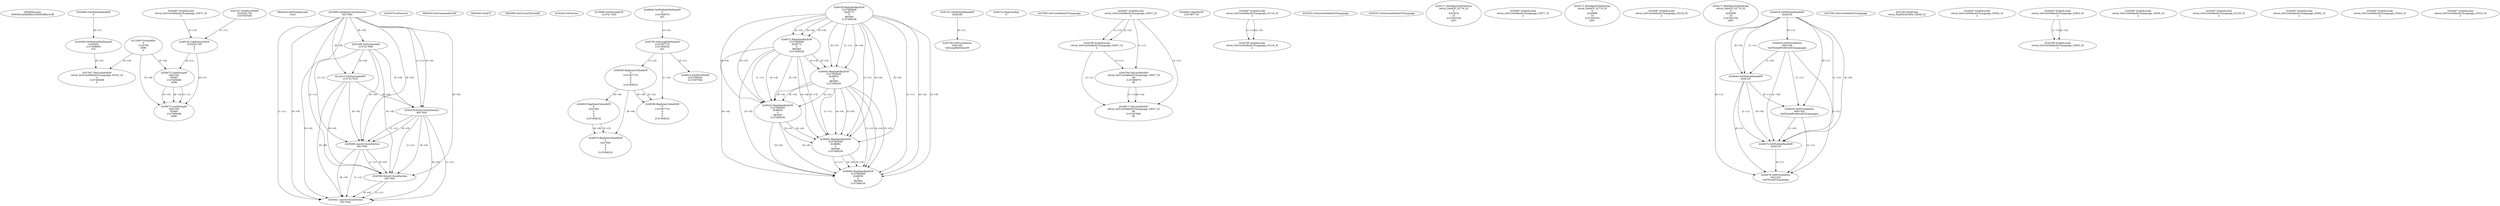 // Global SCDG with merge call
digraph {
	0 [label="6850628.main
0006381a05e9f0dc2336454f0bc41fff"]
	1 [label="4254480.GetModuleHandleW
0"]
	2 [label="6844434.SetThreadLocale
1024"]
	3 [label="4243965.InitializeCriticalSection
6917004"]
	4 [label="4243979.GetVersion
"]
	5 [label="4250188.GetSystemInfo
2147417660"]
	3 -> 5 [label="(0-->0)"]
	6 [label="6844540.GetCommandLineW
"]
	7 [label="4214413.GetStartupInfoW
2147417624"]
	3 -> 7 [label="(0-->0)"]
	5 -> 7 [label="(0-->0)"]
	8 [label="6844560.GetACP
"]
	9 [label="6844580.GetCurrentThreadId
"]
	10 [label="4250204.GetVersion
"]
	11 [label="4276690.GetVersionExW
2147417420"]
	12 [label="4243306.GetModuleFileNameW
4194304
2147408904
522"]
	1 -> 12 [label="(0-->1)"]
	13 [label="4248064.GetModuleFileNameW
0
2147408370
261"]
	14 [label="4215383.VirtualAlloc
0
1310704
4096
4"]
	15 [label="4246338.RegOpenKeyExW
2147483649
4246772
0
983065
2147408236"]
	16 [label="4246372.RegOpenKeyExW
2147483650
4246772
0
983065
2147408236"]
	15 -> 16 [label="(2-->2)"]
	15 -> 16 [label="(4-->4)"]
	15 -> 16 [label="(5-->5)"]
	17 [label="4246402.RegOpenKeyExW
2147483649
4246832
0
983065
2147408236"]
	15 -> 17 [label="(1-->1)"]
	15 -> 17 [label="(4-->4)"]
	16 -> 17 [label="(4-->4)"]
	15 -> 17 [label="(5-->5)"]
	16 -> 17 [label="(5-->5)"]
	18 [label="4245741.GetModuleHandleW
4246160"]
	19 [label="4245758.GetProcAddress
9441320
GetLongPathNameW"]
	18 -> 19 [label="(0-->1)"]
	20 [label="4245785.GetLongPathNameW
2147407710
2147406542
261"]
	13 -> 20 [label="(3-->3)"]
	21 [label="4246556.RegQueryValueExW
0
2147407710
0
0
0
2147408232"]
	20 -> 21 [label="(1-->2)"]
	22 [label="4246599.RegQueryValueExW
0
2147407710
0
0
0
2147408232"]
	20 -> 22 [label="(1-->2)"]
	21 -> 22 [label="(2-->2)"]
	21 -> 22 [label="(6-->6)"]
	23 [label="4246722.RegCloseKey
0"]
	24 [label="4247883.GetUserDefaultUILanguage
"]
	25 [label="4245418.EnterCriticalSection
6917004"]
	3 -> 25 [label="(1-->1)"]
	3 -> 25 [label="(0-->0)"]
	5 -> 25 [label="(0-->0)"]
	7 -> 25 [label="(0-->0)"]
	26 [label="4245469.LeaveCriticalSection
6917004"]
	3 -> 26 [label="(1-->1)"]
	25 -> 26 [label="(1-->1)"]
	3 -> 26 [label="(0-->0)"]
	5 -> 26 [label="(0-->0)"]
	7 -> 26 [label="(0-->0)"]
	25 -> 26 [label="(0-->0)"]
	27 [label="4245487.IsValidLocale
retval_GetUserDefaultUILanguage_33637_32
2"]
	28 [label="4245683.CharNextW
2147407716"]
	29 [label="4246635.RegQueryValueExW
0
4247000
0
0
0
2147408232"]
	21 -> 29 [label="(6-->6)"]
	30 [label="4246676.RegQueryValueExW
0
4247000
0
0
0
2147408232"]
	29 -> 30 [label="(2-->2)"]
	21 -> 30 [label="(6-->6)"]
	29 -> 30 [label="(6-->6)"]
	31 [label="4245487.IsValidLocale
retval_GetUserDefaultUILanguage_33118_32
2"]
	32 [label="4244766.IsValidLocale
retval_GetUserDefaultUILanguage_33118_32
2"]
	31 -> 32 [label="(1-->1)"]
	31 -> 32 [label="(2-->2)"]
	33 [label="4245525.GetSystemDefaultUILanguage
"]
	34 [label="4245552.GetSystemDefaultUILanguage
"]
	35 [label="4250171.MultiByteToWideChar
retval_GetACP_32774_32
0
4243616
14
2147403704
2047"]
	36 [label="4245487.IsValidLocale
retval_GetUserDefaultUILanguage_32877_32
2"]
	37 [label="4250171.MultiByteToWideChar
retval_GetACP_32774_32
0
4243896
10
2147403704
2047"]
	38 [label="4244766.IsValidLocale
retval_GetUserDefaultUILanguage_33637_32
2"]
	27 -> 38 [label="(1-->1)"]
	27 -> 38 [label="(2-->2)"]
	39 [label="4244794.GetLocaleInfoW
retval_GetUserDefaultUILanguage_33637_32
89
2147408070
85"]
	27 -> 39 [label="(1-->1)"]
	38 -> 39 [label="(1-->1)"]
	40 [label="4244811.GetLocaleInfoW
retval_GetUserDefaultUILanguage_33637_32
90
2147407900
85"]
	27 -> 40 [label="(1-->1)"]
	38 -> 40 [label="(1-->1)"]
	39 -> 40 [label="(1-->1)"]
	39 -> 40 [label="(4-->4)"]
	41 [label="4245487.IsValidLocale
retval_GetUserDefaultUILanguage_33218_32
2"]
	42 [label="4250171.MultiByteToWideChar
retval_GetACP_32774_32
0
4243696
16
2147403704
2047"]
	43 [label="4244018.GetModuleHandleW
4244120"]
	44 [label="4244024.GetProcAddress
9441320
GetThreadPreferredUILanguages"]
	43 -> 44 [label="(0-->1)"]
	45 [label="4244044.GetModuleHandleW
4244120"]
	43 -> 45 [label="(1-->1)"]
	43 -> 45 [label="(0-->0)"]
	44 -> 45 [label="(1-->0)"]
	46 [label="4244050.GetProcAddress
9441320
SetThreadPreferredUILanguages"]
	43 -> 46 [label="(0-->1)"]
	44 -> 46 [label="(1-->1)"]
	45 -> 46 [label="(0-->1)"]
	47 [label="4244070.GetModuleHandleW
4244120"]
	43 -> 47 [label="(1-->1)"]
	45 -> 47 [label="(1-->1)"]
	43 -> 47 [label="(0-->0)"]
	44 -> 47 [label="(1-->0)"]
	45 -> 47 [label="(0-->0)"]
	46 -> 47 [label="(1-->0)"]
	48 [label="4244076.GetProcAddress
9441320
GetThreadUILanguage"]
	43 -> 48 [label="(0-->1)"]
	44 -> 48 [label="(1-->1)"]
	45 -> 48 [label="(0-->1)"]
	46 -> 48 [label="(1-->1)"]
	47 -> 48 [label="(0-->1)"]
	49 [label="4246432.RegOpenKeyExW
2147483650
4246832
0
983065
2147408236"]
	16 -> 49 [label="(1-->1)"]
	17 -> 49 [label="(2-->2)"]
	15 -> 49 [label="(4-->4)"]
	16 -> 49 [label="(4-->4)"]
	17 -> 49 [label="(4-->4)"]
	15 -> 49 [label="(5-->5)"]
	16 -> 49 [label="(5-->5)"]
	17 -> 49 [label="(5-->5)"]
	50 [label="4245487.IsValidLocale
retval_GetUserDefaultUILanguage_33071_32
2"]
	51 [label="4245580.EnterCriticalSection
6917004"]
	3 -> 51 [label="(1-->1)"]
	25 -> 51 [label="(1-->1)"]
	26 -> 51 [label="(1-->1)"]
	3 -> 51 [label="(0-->0)"]
	5 -> 51 [label="(0-->0)"]
	7 -> 51 [label="(0-->0)"]
	25 -> 51 [label="(0-->0)"]
	26 -> 51 [label="(0-->0)"]
	52 [label="4245621.LeaveCriticalSection
6917004"]
	3 -> 52 [label="(1-->1)"]
	25 -> 52 [label="(1-->1)"]
	26 -> 52 [label="(1-->1)"]
	51 -> 52 [label="(1-->1)"]
	3 -> 52 [label="(0-->0)"]
	5 -> 52 [label="(0-->0)"]
	7 -> 52 [label="(0-->0)"]
	25 -> 52 [label="(0-->0)"]
	26 -> 52 [label="(0-->0)"]
	51 -> 52 [label="(0-->0)"]
	53 [label="4247558.GetUserDefaultUILanguage
"]
	54 [label="4247567.GetLocaleInfoW
retval_GetUserDefaultUILanguage_33522_32
3
2147408268
4"]
	12 -> 54 [label="(0-->2)"]
	14 -> 54 [label="(4-->4)"]
	55 [label="4247247.FindFirstFileW
3224341740
2147407640"]
	56 [label="4247263.FindClose
retval_FindFirstFileW_33659_32"]
	57 [label="4248145.LoadLibraryExW
3224341740
0
2"]
	55 -> 57 [label="(1-->1)"]
	50 -> 57 [label="(2-->3)"]
	58 [label="4250073.LoadStringW
9441340
65485
2147409468
4096"]
	57 -> 58 [label="(0-->1)"]
	14 -> 58 [label="(3-->4)"]
	59 [label="4250073.LoadStringW
9441340
65484
2147409468
4096"]
	57 -> 59 [label="(0-->1)"]
	58 -> 59 [label="(1-->1)"]
	58 -> 59 [label="(3-->3)"]
	14 -> 59 [label="(3-->4)"]
	58 -> 59 [label="(4-->4)"]
	60 [label="4245487.IsValidLocale
retval_GetUserDefaultUILanguage_33002_32
2"]
	61 [label="4245487.IsValidLocale
retval_GetUserDefaultUILanguage_32953_32
2"]
	62 [label="4244766.IsValidLocale
retval_GetUserDefaultUILanguage_32953_32
2"]
	61 -> 62 [label="(1-->1)"]
	61 -> 62 [label="(2-->2)"]
	63 [label="4245487.IsValidLocale
retval_GetUserDefaultUILanguage_32935_32
2"]
	64 [label="4246462.RegOpenKeyExW
2147483649
4246884
0
983065
2147408236"]
	15 -> 64 [label="(1-->1)"]
	17 -> 64 [label="(1-->1)"]
	15 -> 64 [label="(4-->4)"]
	16 -> 64 [label="(4-->4)"]
	17 -> 64 [label="(4-->4)"]
	49 -> 64 [label="(4-->4)"]
	15 -> 64 [label="(5-->5)"]
	16 -> 64 [label="(5-->5)"]
	17 -> 64 [label="(5-->5)"]
	49 -> 64 [label="(5-->5)"]
	65 [label="4246492.RegOpenKeyExW
2147483649
4246936
0
983065
2147408236"]
	15 -> 65 [label="(1-->1)"]
	17 -> 65 [label="(1-->1)"]
	64 -> 65 [label="(1-->1)"]
	15 -> 65 [label="(4-->4)"]
	16 -> 65 [label="(4-->4)"]
	17 -> 65 [label="(4-->4)"]
	49 -> 65 [label="(4-->4)"]
	64 -> 65 [label="(4-->4)"]
	15 -> 65 [label="(5-->5)"]
	16 -> 65 [label="(5-->5)"]
	17 -> 65 [label="(5-->5)"]
	49 -> 65 [label="(5-->5)"]
	64 -> 65 [label="(5-->5)"]
	66 [label="4245487.IsValidLocale
retval_GetUserDefaultUILanguage_33129_32
2"]
	67 [label="4245487.IsValidLocale
retval_GetUserDefaultUILanguage_33092_32
2"]
	68 [label="4246014.FindFirstFileW
2147406542
2147407064"]
	20 -> 68 [label="(2-->1)"]
	69 [label="4245487.IsValidLocale
retval_GetUserDefaultUILanguage_33524_32
2"]
	70 [label="4245487.IsValidLocale
retval_GetUserDefaultUILanguage_33510_32
2"]
}
